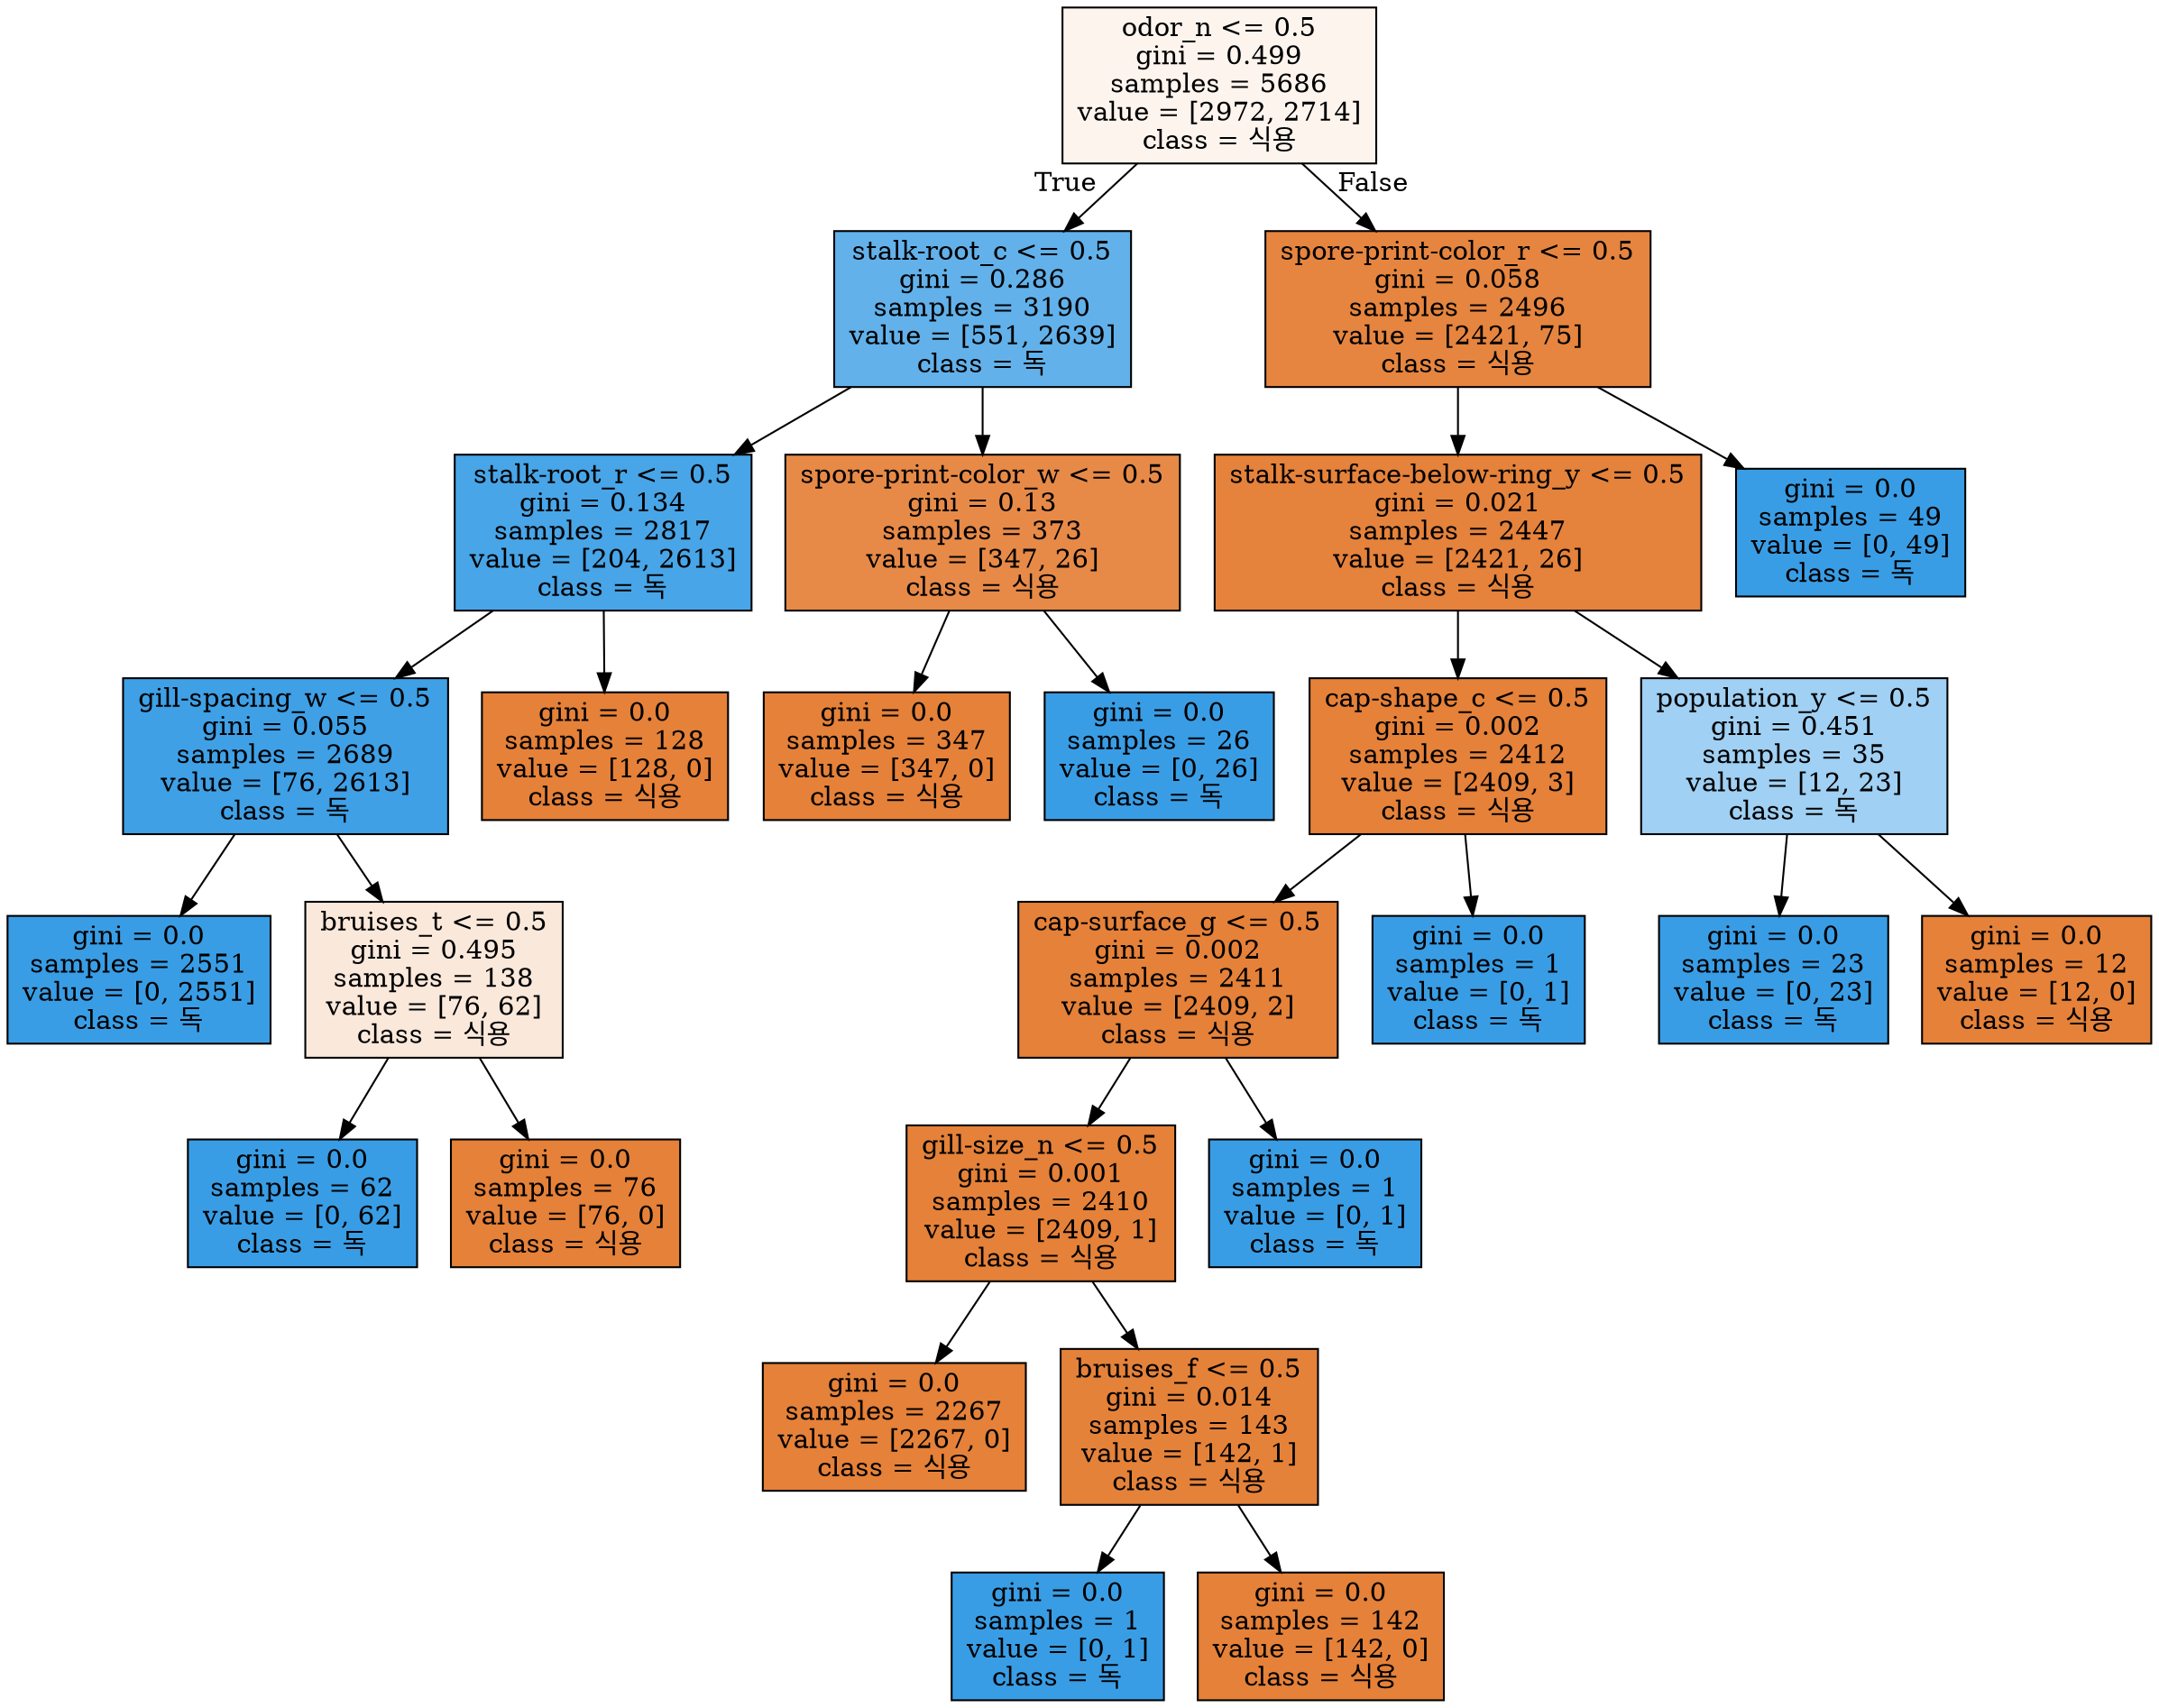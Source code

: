 digraph Tree {
node [shape=box, style="filled", color="black"] ;
0 [label="odor_n <= 0.5\ngini = 0.499\nsamples = 5686\nvalue = [2972, 2714]\nclass = 식용", fillcolor="#fdf4ee"] ;
1 [label="stalk-root_c <= 0.5\ngini = 0.286\nsamples = 3190\nvalue = [551, 2639]\nclass = 독", fillcolor="#62b1ea"] ;
0 -> 1 [labeldistance=2.5, labelangle=45, headlabel="True"] ;
2 [label="stalk-root_r <= 0.5\ngini = 0.134\nsamples = 2817\nvalue = [204, 2613]\nclass = 독", fillcolor="#48a5e7"] ;
1 -> 2 ;
3 [label="gill-spacing_w <= 0.5\ngini = 0.055\nsamples = 2689\nvalue = [76, 2613]\nclass = 독", fillcolor="#3fa0e6"] ;
2 -> 3 ;
4 [label="gini = 0.0\nsamples = 2551\nvalue = [0, 2551]\nclass = 독", fillcolor="#399de5"] ;
3 -> 4 ;
5 [label="bruises_t <= 0.5\ngini = 0.495\nsamples = 138\nvalue = [76, 62]\nclass = 식용", fillcolor="#fae8db"] ;
3 -> 5 ;
6 [label="gini = 0.0\nsamples = 62\nvalue = [0, 62]\nclass = 독", fillcolor="#399de5"] ;
5 -> 6 ;
7 [label="gini = 0.0\nsamples = 76\nvalue = [76, 0]\nclass = 식용", fillcolor="#e58139"] ;
5 -> 7 ;
8 [label="gini = 0.0\nsamples = 128\nvalue = [128, 0]\nclass = 식용", fillcolor="#e58139"] ;
2 -> 8 ;
9 [label="spore-print-color_w <= 0.5\ngini = 0.13\nsamples = 373\nvalue = [347, 26]\nclass = 식용", fillcolor="#e78a48"] ;
1 -> 9 ;
10 [label="gini = 0.0\nsamples = 347\nvalue = [347, 0]\nclass = 식용", fillcolor="#e58139"] ;
9 -> 10 ;
11 [label="gini = 0.0\nsamples = 26\nvalue = [0, 26]\nclass = 독", fillcolor="#399de5"] ;
9 -> 11 ;
12 [label="spore-print-color_r <= 0.5\ngini = 0.058\nsamples = 2496\nvalue = [2421, 75]\nclass = 식용", fillcolor="#e6853f"] ;
0 -> 12 [labeldistance=2.5, labelangle=-45, headlabel="False"] ;
13 [label="stalk-surface-below-ring_y <= 0.5\ngini = 0.021\nsamples = 2447\nvalue = [2421, 26]\nclass = 식용", fillcolor="#e5823b"] ;
12 -> 13 ;
14 [label="cap-shape_c <= 0.5\ngini = 0.002\nsamples = 2412\nvalue = [2409, 3]\nclass = 식용", fillcolor="#e58139"] ;
13 -> 14 ;
15 [label="cap-surface_g <= 0.5\ngini = 0.002\nsamples = 2411\nvalue = [2409, 2]\nclass = 식용", fillcolor="#e58139"] ;
14 -> 15 ;
16 [label="gill-size_n <= 0.5\ngini = 0.001\nsamples = 2410\nvalue = [2409, 1]\nclass = 식용", fillcolor="#e58139"] ;
15 -> 16 ;
17 [label="gini = 0.0\nsamples = 2267\nvalue = [2267, 0]\nclass = 식용", fillcolor="#e58139"] ;
16 -> 17 ;
18 [label="bruises_f <= 0.5\ngini = 0.014\nsamples = 143\nvalue = [142, 1]\nclass = 식용", fillcolor="#e5823a"] ;
16 -> 18 ;
19 [label="gini = 0.0\nsamples = 1\nvalue = [0, 1]\nclass = 독", fillcolor="#399de5"] ;
18 -> 19 ;
20 [label="gini = 0.0\nsamples = 142\nvalue = [142, 0]\nclass = 식용", fillcolor="#e58139"] ;
18 -> 20 ;
21 [label="gini = 0.0\nsamples = 1\nvalue = [0, 1]\nclass = 독", fillcolor="#399de5"] ;
15 -> 21 ;
22 [label="gini = 0.0\nsamples = 1\nvalue = [0, 1]\nclass = 독", fillcolor="#399de5"] ;
14 -> 22 ;
23 [label="population_y <= 0.5\ngini = 0.451\nsamples = 35\nvalue = [12, 23]\nclass = 독", fillcolor="#a0d0f3"] ;
13 -> 23 ;
24 [label="gini = 0.0\nsamples = 23\nvalue = [0, 23]\nclass = 독", fillcolor="#399de5"] ;
23 -> 24 ;
25 [label="gini = 0.0\nsamples = 12\nvalue = [12, 0]\nclass = 식용", fillcolor="#e58139"] ;
23 -> 25 ;
26 [label="gini = 0.0\nsamples = 49\nvalue = [0, 49]\nclass = 독", fillcolor="#399de5"] ;
12 -> 26 ;
}